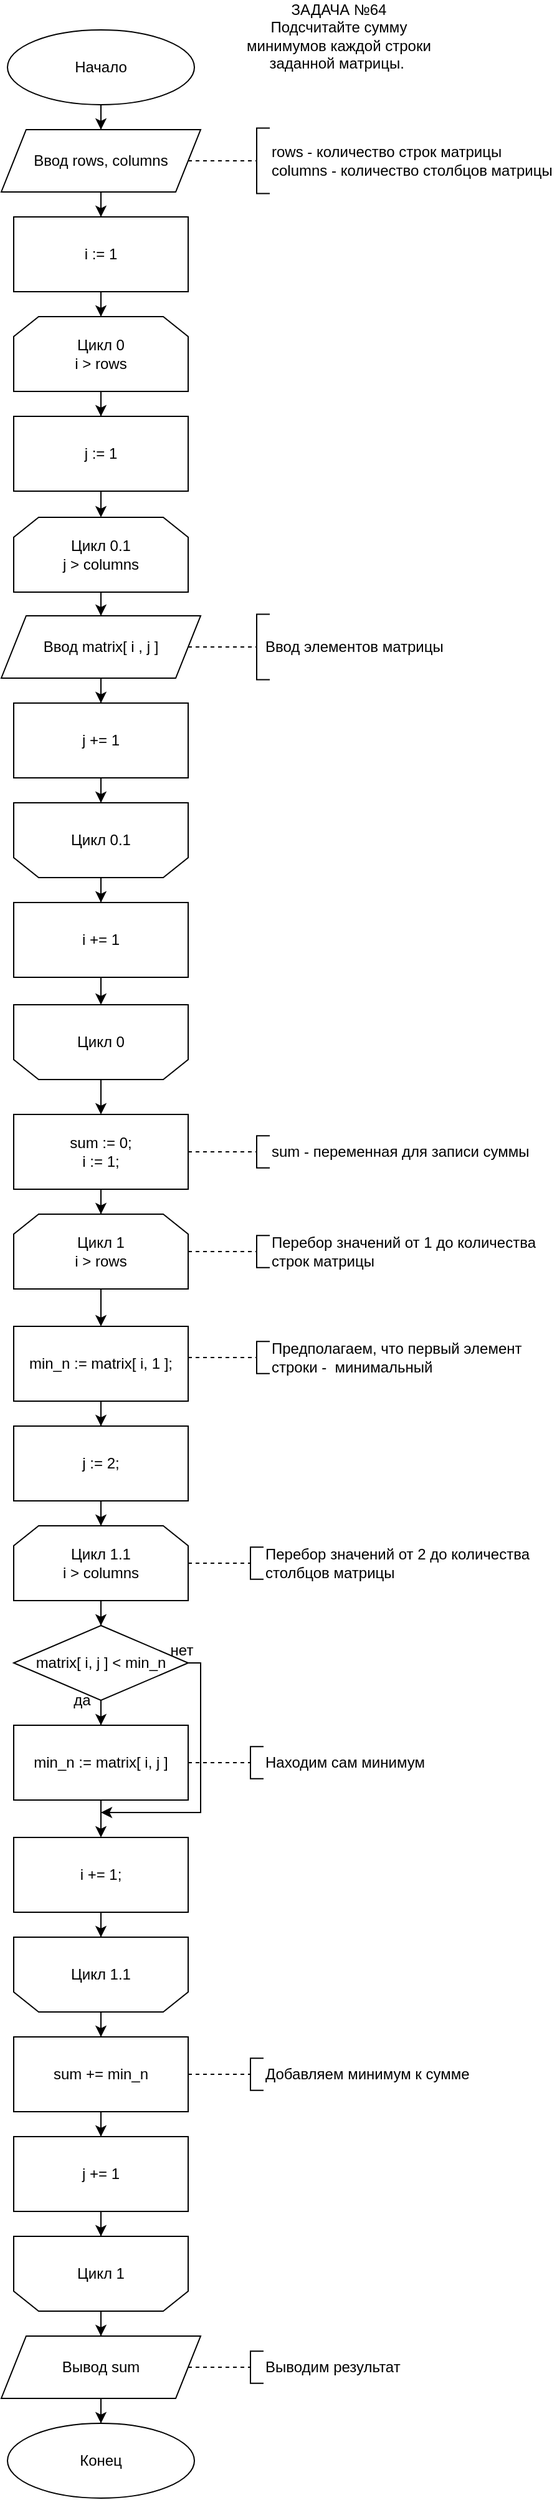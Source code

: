 <mxfile version="25.0.3">
  <diagram name="Страница — 1" id="_3Yx3TwnmL5n9iKDvyvT">
    <mxGraphModel dx="1290" dy="2905" grid="1" gridSize="10" guides="1" tooltips="1" connect="1" arrows="1" fold="1" page="1" pageScale="1" pageWidth="827" pageHeight="1169" math="0" shadow="0">
      <root>
        <mxCell id="0" />
        <mxCell id="1" parent="0" />
        <mxCell id="dWl6aGPDay4C_pRQuRMU-50" style="edgeStyle=orthogonalEdgeStyle;rounded=0;orthogonalLoop=1;jettySize=auto;html=1;" parent="1" source="pCuZbgJIY7cgScSA2mYV-2" target="dWl6aGPDay4C_pRQuRMU-27" edge="1">
          <mxGeometry relative="1" as="geometry" />
        </mxCell>
        <mxCell id="pCuZbgJIY7cgScSA2mYV-2" value="Начало" style="ellipse;whiteSpace=wrap;html=1;" parent="1" vertex="1">
          <mxGeometry x="125" y="-1830" width="150" height="60" as="geometry" />
        </mxCell>
        <mxCell id="pCuZbgJIY7cgScSA2mYV-5" style="edgeStyle=orthogonalEdgeStyle;rounded=0;orthogonalLoop=1;jettySize=auto;html=1;" parent="1" source="pCuZbgJIY7cgScSA2mYV-6" target="pCuZbgJIY7cgScSA2mYV-9" edge="1">
          <mxGeometry relative="1" as="geometry" />
        </mxCell>
        <mxCell id="pCuZbgJIY7cgScSA2mYV-6" value="sum := 0;&lt;div&gt;i := 1;&lt;/div&gt;" style="rounded=0;whiteSpace=wrap;html=1;" parent="1" vertex="1">
          <mxGeometry x="130" y="-960" width="140" height="60" as="geometry" />
        </mxCell>
        <mxCell id="pCuZbgJIY7cgScSA2mYV-7" value="Конец" style="ellipse;whiteSpace=wrap;html=1;" parent="1" vertex="1">
          <mxGeometry x="125" y="90" width="150" height="60" as="geometry" />
        </mxCell>
        <mxCell id="pCuZbgJIY7cgScSA2mYV-8" style="edgeStyle=orthogonalEdgeStyle;rounded=0;orthogonalLoop=1;jettySize=auto;html=1;" parent="1" source="pCuZbgJIY7cgScSA2mYV-9" target="pCuZbgJIY7cgScSA2mYV-11" edge="1">
          <mxGeometry relative="1" as="geometry" />
        </mxCell>
        <mxCell id="pCuZbgJIY7cgScSA2mYV-9" value="Цикл 1&lt;div&gt;i &amp;gt; rows&lt;/div&gt;" style="shape=loopLimit;whiteSpace=wrap;html=1;" parent="1" vertex="1">
          <mxGeometry x="130" y="-880" width="140" height="60" as="geometry" />
        </mxCell>
        <mxCell id="pCuZbgJIY7cgScSA2mYV-10" style="edgeStyle=orthogonalEdgeStyle;rounded=0;orthogonalLoop=1;jettySize=auto;html=1;" parent="1" source="pCuZbgJIY7cgScSA2mYV-11" target="pCuZbgJIY7cgScSA2mYV-12" edge="1">
          <mxGeometry relative="1" as="geometry" />
        </mxCell>
        <mxCell id="pCuZbgJIY7cgScSA2mYV-11" value="min_n :=&amp;nbsp;matrix[ i, 1 ];" style="rounded=0;whiteSpace=wrap;html=1;" parent="1" vertex="1">
          <mxGeometry x="130" y="-790" width="140" height="60" as="geometry" />
        </mxCell>
        <mxCell id="pCuZbgJIY7cgScSA2mYV-12" value="j := 2;" style="rounded=0;whiteSpace=wrap;html=1;" parent="1" vertex="1">
          <mxGeometry x="130" y="-710" width="140" height="60" as="geometry" />
        </mxCell>
        <mxCell id="pCuZbgJIY7cgScSA2mYV-13" style="edgeStyle=orthogonalEdgeStyle;rounded=0;orthogonalLoop=1;jettySize=auto;html=1;" parent="1" source="pCuZbgJIY7cgScSA2mYV-14" target="pCuZbgJIY7cgScSA2mYV-17" edge="1">
          <mxGeometry relative="1" as="geometry" />
        </mxCell>
        <mxCell id="pCuZbgJIY7cgScSA2mYV-14" value="Цикл 1.1&lt;div&gt;i &amp;gt; columns&lt;/div&gt;" style="shape=loopLimit;whiteSpace=wrap;html=1;" parent="1" vertex="1">
          <mxGeometry x="130" y="-630" width="140" height="60" as="geometry" />
        </mxCell>
        <mxCell id="pCuZbgJIY7cgScSA2mYV-15" style="edgeStyle=orthogonalEdgeStyle;rounded=0;orthogonalLoop=1;jettySize=auto;html=1;" parent="1" source="pCuZbgJIY7cgScSA2mYV-12" target="pCuZbgJIY7cgScSA2mYV-14" edge="1">
          <mxGeometry relative="1" as="geometry" />
        </mxCell>
        <mxCell id="pCuZbgJIY7cgScSA2mYV-16" style="edgeStyle=orthogonalEdgeStyle;rounded=0;orthogonalLoop=1;jettySize=auto;html=1;" parent="1" source="pCuZbgJIY7cgScSA2mYV-17" target="pCuZbgJIY7cgScSA2mYV-19" edge="1">
          <mxGeometry relative="1" as="geometry" />
        </mxCell>
        <mxCell id="pCuZbgJIY7cgScSA2mYV-56" style="edgeStyle=orthogonalEdgeStyle;rounded=0;orthogonalLoop=1;jettySize=auto;html=1;" parent="1" source="pCuZbgJIY7cgScSA2mYV-17" edge="1">
          <mxGeometry relative="1" as="geometry">
            <mxPoint x="200" y="-400" as="targetPoint" />
            <Array as="points">
              <mxPoint x="280" y="-520" />
              <mxPoint x="280" y="-400" />
            </Array>
          </mxGeometry>
        </mxCell>
        <mxCell id="pCuZbgJIY7cgScSA2mYV-17" value="matrix[ i, j ] &amp;lt; min_n" style="rhombus;whiteSpace=wrap;html=1;" parent="1" vertex="1">
          <mxGeometry x="130" y="-550" width="140" height="60" as="geometry" />
        </mxCell>
        <mxCell id="pCuZbgJIY7cgScSA2mYV-18" style="edgeStyle=orthogonalEdgeStyle;rounded=0;orthogonalLoop=1;jettySize=auto;html=1;" parent="1" source="pCuZbgJIY7cgScSA2mYV-19" target="pCuZbgJIY7cgScSA2mYV-21" edge="1">
          <mxGeometry relative="1" as="geometry" />
        </mxCell>
        <mxCell id="pCuZbgJIY7cgScSA2mYV-19" value="min_n := matrix[ i, j ]" style="rounded=0;whiteSpace=wrap;html=1;" parent="1" vertex="1">
          <mxGeometry x="130" y="-470" width="140" height="60" as="geometry" />
        </mxCell>
        <mxCell id="pCuZbgJIY7cgScSA2mYV-20" style="edgeStyle=orthogonalEdgeStyle;rounded=0;orthogonalLoop=1;jettySize=auto;html=1;" parent="1" source="pCuZbgJIY7cgScSA2mYV-21" target="pCuZbgJIY7cgScSA2mYV-23" edge="1">
          <mxGeometry relative="1" as="geometry" />
        </mxCell>
        <mxCell id="pCuZbgJIY7cgScSA2mYV-21" value="i += 1;" style="rounded=0;whiteSpace=wrap;html=1;" parent="1" vertex="1">
          <mxGeometry x="130" y="-380" width="140" height="60" as="geometry" />
        </mxCell>
        <mxCell id="pCuZbgJIY7cgScSA2mYV-22" style="edgeStyle=orthogonalEdgeStyle;rounded=0;orthogonalLoop=1;jettySize=auto;html=1;" parent="1" source="pCuZbgJIY7cgScSA2mYV-23" target="pCuZbgJIY7cgScSA2mYV-25" edge="1">
          <mxGeometry relative="1" as="geometry" />
        </mxCell>
        <mxCell id="pCuZbgJIY7cgScSA2mYV-23" value="Цикл 1.1" style="shape=loopLimit;whiteSpace=wrap;html=1;direction=west;" parent="1" vertex="1">
          <mxGeometry x="130" y="-300" width="140" height="60" as="geometry" />
        </mxCell>
        <mxCell id="pCuZbgJIY7cgScSA2mYV-24" style="edgeStyle=orthogonalEdgeStyle;rounded=0;orthogonalLoop=1;jettySize=auto;html=1;" parent="1" source="pCuZbgJIY7cgScSA2mYV-25" target="pCuZbgJIY7cgScSA2mYV-27" edge="1">
          <mxGeometry relative="1" as="geometry" />
        </mxCell>
        <mxCell id="pCuZbgJIY7cgScSA2mYV-25" value="sum += min_n" style="rounded=0;whiteSpace=wrap;html=1;" parent="1" vertex="1">
          <mxGeometry x="130" y="-220" width="140" height="60" as="geometry" />
        </mxCell>
        <mxCell id="pCuZbgJIY7cgScSA2mYV-26" style="edgeStyle=orthogonalEdgeStyle;rounded=0;orthogonalLoop=1;jettySize=auto;html=1;" parent="1" source="pCuZbgJIY7cgScSA2mYV-27" target="pCuZbgJIY7cgScSA2mYV-29" edge="1">
          <mxGeometry relative="1" as="geometry" />
        </mxCell>
        <mxCell id="pCuZbgJIY7cgScSA2mYV-27" value="j += 1" style="rounded=0;whiteSpace=wrap;html=1;" parent="1" vertex="1">
          <mxGeometry x="130" y="-140" width="140" height="60" as="geometry" />
        </mxCell>
        <mxCell id="pCuZbgJIY7cgScSA2mYV-28" style="edgeStyle=orthogonalEdgeStyle;rounded=0;orthogonalLoop=1;jettySize=auto;html=1;" parent="1" source="pCuZbgJIY7cgScSA2mYV-29" target="pCuZbgJIY7cgScSA2mYV-31" edge="1">
          <mxGeometry relative="1" as="geometry" />
        </mxCell>
        <mxCell id="pCuZbgJIY7cgScSA2mYV-29" value="Цикл 1" style="shape=loopLimit;whiteSpace=wrap;html=1;direction=west;" parent="1" vertex="1">
          <mxGeometry x="130" y="-60" width="140" height="60" as="geometry" />
        </mxCell>
        <mxCell id="pCuZbgJIY7cgScSA2mYV-30" style="edgeStyle=orthogonalEdgeStyle;rounded=0;orthogonalLoop=1;jettySize=auto;html=1;" parent="1" source="pCuZbgJIY7cgScSA2mYV-31" target="pCuZbgJIY7cgScSA2mYV-7" edge="1">
          <mxGeometry relative="1" as="geometry" />
        </mxCell>
        <mxCell id="pCuZbgJIY7cgScSA2mYV-31" value="Вывод sum" style="shape=parallelogram;perimeter=parallelogramPerimeter;whiteSpace=wrap;html=1;fixedSize=1;" parent="1" vertex="1">
          <mxGeometry x="120" y="20" width="160" height="50" as="geometry" />
        </mxCell>
        <mxCell id="pCuZbgJIY7cgScSA2mYV-35" value="" style="endArrow=none;dashed=1;html=1;rounded=0;" parent="1" target="pCuZbgJIY7cgScSA2mYV-36" edge="1">
          <mxGeometry width="50" height="50" relative="1" as="geometry">
            <mxPoint x="270" y="-930" as="sourcePoint" />
            <mxPoint x="345" y="-925" as="targetPoint" />
          </mxGeometry>
        </mxCell>
        <mxCell id="pCuZbgJIY7cgScSA2mYV-36" value="" style="shape=partialRectangle;whiteSpace=wrap;html=1;bottom=1;right=1;left=1;top=0;fillColor=none;routingCenterX=-0.5;rotation=90;" parent="1" vertex="1">
          <mxGeometry x="317.18" y="-935" width="25.63" height="10" as="geometry" />
        </mxCell>
        <mxCell id="pCuZbgJIY7cgScSA2mYV-37" value="sum - переменная для записи суммы" style="text;html=1;align=left;verticalAlign=middle;whiteSpace=wrap;rounded=0;" parent="1" vertex="1">
          <mxGeometry x="335" y="-945" width="230" height="30" as="geometry" />
        </mxCell>
        <mxCell id="pCuZbgJIY7cgScSA2mYV-38" value="" style="endArrow=none;dashed=1;html=1;rounded=0;" parent="1" target="pCuZbgJIY7cgScSA2mYV-39" edge="1">
          <mxGeometry width="50" height="50" relative="1" as="geometry">
            <mxPoint x="270" y="-850" as="sourcePoint" />
            <mxPoint x="345" y="-845" as="targetPoint" />
          </mxGeometry>
        </mxCell>
        <mxCell id="pCuZbgJIY7cgScSA2mYV-39" value="" style="shape=partialRectangle;whiteSpace=wrap;html=1;bottom=1;right=1;left=1;top=0;fillColor=none;routingCenterX=-0.5;rotation=90;" parent="1" vertex="1">
          <mxGeometry x="317.18" y="-855" width="25.63" height="10" as="geometry" />
        </mxCell>
        <mxCell id="pCuZbgJIY7cgScSA2mYV-40" value="Перебор значений от 1 до количества строк матрицы" style="text;html=1;align=left;verticalAlign=middle;whiteSpace=wrap;rounded=0;" parent="1" vertex="1">
          <mxGeometry x="335" y="-865" width="230" height="30" as="geometry" />
        </mxCell>
        <mxCell id="pCuZbgJIY7cgScSA2mYV-41" value="" style="endArrow=none;dashed=1;html=1;rounded=0;" parent="1" source="pCuZbgJIY7cgScSA2mYV-14" target="pCuZbgJIY7cgScSA2mYV-42" edge="1">
          <mxGeometry width="50" height="50" relative="1" as="geometry">
            <mxPoint x="265" y="-600" as="sourcePoint" />
            <mxPoint x="340" y="-595" as="targetPoint" />
          </mxGeometry>
        </mxCell>
        <mxCell id="pCuZbgJIY7cgScSA2mYV-42" value="" style="shape=partialRectangle;whiteSpace=wrap;html=1;bottom=1;right=1;left=1;top=0;fillColor=none;routingCenterX=-0.5;rotation=90;" parent="1" vertex="1">
          <mxGeometry x="312.18" y="-605" width="25.63" height="10" as="geometry" />
        </mxCell>
        <mxCell id="pCuZbgJIY7cgScSA2mYV-43" value="Перебор значений от 2 до количества столбцов матрицы" style="text;html=1;align=left;verticalAlign=middle;whiteSpace=wrap;rounded=0;" parent="1" vertex="1">
          <mxGeometry x="330" y="-615" width="230" height="30" as="geometry" />
        </mxCell>
        <mxCell id="pCuZbgJIY7cgScSA2mYV-44" value="" style="endArrow=none;dashed=1;html=1;rounded=0;" parent="1" target="pCuZbgJIY7cgScSA2mYV-45" edge="1">
          <mxGeometry width="50" height="50" relative="1" as="geometry">
            <mxPoint x="270" y="-765" as="sourcePoint" />
            <mxPoint x="345" y="-760" as="targetPoint" />
          </mxGeometry>
        </mxCell>
        <mxCell id="pCuZbgJIY7cgScSA2mYV-45" value="" style="shape=partialRectangle;whiteSpace=wrap;html=1;bottom=1;right=1;left=1;top=0;fillColor=none;routingCenterX=-0.5;rotation=90;" parent="1" vertex="1">
          <mxGeometry x="317.18" y="-770" width="25.63" height="10" as="geometry" />
        </mxCell>
        <mxCell id="pCuZbgJIY7cgScSA2mYV-46" value="Предполагаем, что первый элемент строки -&amp;nbsp; минимальный" style="text;html=1;align=left;verticalAlign=middle;whiteSpace=wrap;rounded=0;" parent="1" vertex="1">
          <mxGeometry x="335" y="-780" width="230" height="30" as="geometry" />
        </mxCell>
        <mxCell id="pCuZbgJIY7cgScSA2mYV-47" value="" style="endArrow=none;dashed=1;html=1;rounded=0;" parent="1" target="pCuZbgJIY7cgScSA2mYV-48" edge="1">
          <mxGeometry width="50" height="50" relative="1" as="geometry">
            <mxPoint x="270" y="-440" as="sourcePoint" />
            <mxPoint x="340" y="-435" as="targetPoint" />
          </mxGeometry>
        </mxCell>
        <mxCell id="pCuZbgJIY7cgScSA2mYV-48" value="" style="shape=partialRectangle;whiteSpace=wrap;html=1;bottom=1;right=1;left=1;top=0;fillColor=none;routingCenterX=-0.5;rotation=90;" parent="1" vertex="1">
          <mxGeometry x="312.18" y="-445" width="25.63" height="10" as="geometry" />
        </mxCell>
        <mxCell id="pCuZbgJIY7cgScSA2mYV-49" value="Находим сам минимум" style="text;html=1;align=left;verticalAlign=middle;whiteSpace=wrap;rounded=0;" parent="1" vertex="1">
          <mxGeometry x="330" y="-455" width="230" height="30" as="geometry" />
        </mxCell>
        <mxCell id="pCuZbgJIY7cgScSA2mYV-50" value="" style="endArrow=none;dashed=1;html=1;rounded=0;" parent="1" target="pCuZbgJIY7cgScSA2mYV-51" edge="1">
          <mxGeometry width="50" height="50" relative="1" as="geometry">
            <mxPoint x="270" y="-190" as="sourcePoint" />
            <mxPoint x="340" y="-185" as="targetPoint" />
          </mxGeometry>
        </mxCell>
        <mxCell id="pCuZbgJIY7cgScSA2mYV-51" value="" style="shape=partialRectangle;whiteSpace=wrap;html=1;bottom=1;right=1;left=1;top=0;fillColor=none;routingCenterX=-0.5;rotation=90;" parent="1" vertex="1">
          <mxGeometry x="312.18" y="-195" width="25.63" height="10" as="geometry" />
        </mxCell>
        <mxCell id="pCuZbgJIY7cgScSA2mYV-52" value="Добавляем минимум к сумме" style="text;html=1;align=left;verticalAlign=middle;whiteSpace=wrap;rounded=0;" parent="1" vertex="1">
          <mxGeometry x="330" y="-205" width="230" height="30" as="geometry" />
        </mxCell>
        <mxCell id="pCuZbgJIY7cgScSA2mYV-53" value="" style="endArrow=none;dashed=1;html=1;rounded=0;" parent="1" target="pCuZbgJIY7cgScSA2mYV-54" edge="1">
          <mxGeometry width="50" height="50" relative="1" as="geometry">
            <mxPoint x="270" y="45" as="sourcePoint" />
            <mxPoint x="340" y="50" as="targetPoint" />
          </mxGeometry>
        </mxCell>
        <mxCell id="pCuZbgJIY7cgScSA2mYV-54" value="" style="shape=partialRectangle;whiteSpace=wrap;html=1;bottom=1;right=1;left=1;top=0;fillColor=none;routingCenterX=-0.5;rotation=90;" parent="1" vertex="1">
          <mxGeometry x="312.18" y="40" width="25.63" height="10" as="geometry" />
        </mxCell>
        <mxCell id="pCuZbgJIY7cgScSA2mYV-55" value="Выводим результат" style="text;html=1;align=left;verticalAlign=middle;whiteSpace=wrap;rounded=0;" parent="1" vertex="1">
          <mxGeometry x="330" y="30" width="230" height="30" as="geometry" />
        </mxCell>
        <mxCell id="pCuZbgJIY7cgScSA2mYV-57" value="да" style="text;html=1;align=center;verticalAlign=middle;whiteSpace=wrap;rounded=0;" parent="1" vertex="1">
          <mxGeometry x="170" y="-500" width="30" height="20" as="geometry" />
        </mxCell>
        <mxCell id="pCuZbgJIY7cgScSA2mYV-58" value="нет" style="text;html=1;align=center;verticalAlign=middle;whiteSpace=wrap;rounded=0;" parent="1" vertex="1">
          <mxGeometry x="250" y="-540" width="30" height="20" as="geometry" />
        </mxCell>
        <mxCell id="n7oNaHImS-TdyQOHVLtw-1" value="ЗАДАЧА №64&lt;div&gt;Подсчитайте сумму минимумов каждой строки заданной матрицы.&amp;nbsp;&lt;br&gt;&lt;/div&gt;" style="text;html=1;align=center;verticalAlign=middle;whiteSpace=wrap;rounded=0;" parent="1" vertex="1">
          <mxGeometry x="303.75" y="-1840" width="173.75" height="30" as="geometry" />
        </mxCell>
        <mxCell id="dWl6aGPDay4C_pRQuRMU-26" style="edgeStyle=orthogonalEdgeStyle;rounded=0;orthogonalLoop=1;jettySize=auto;html=1;" parent="1" source="dWl6aGPDay4C_pRQuRMU-27" target="dWl6aGPDay4C_pRQuRMU-38" edge="1">
          <mxGeometry relative="1" as="geometry" />
        </mxCell>
        <mxCell id="dWl6aGPDay4C_pRQuRMU-27" value="Ввод rows, columns" style="shape=parallelogram;perimeter=parallelogramPerimeter;whiteSpace=wrap;html=1;fixedSize=1;" parent="1" vertex="1">
          <mxGeometry x="120" y="-1750" width="160" height="50" as="geometry" />
        </mxCell>
        <mxCell id="dWl6aGPDay4C_pRQuRMU-28" value="" style="endArrow=none;dashed=1;html=1;rounded=0;" parent="1" target="dWl6aGPDay4C_pRQuRMU-29" edge="1">
          <mxGeometry width="50" height="50" relative="1" as="geometry">
            <mxPoint x="270" y="-1725" as="sourcePoint" />
            <mxPoint x="345" y="-1720" as="targetPoint" />
          </mxGeometry>
        </mxCell>
        <mxCell id="dWl6aGPDay4C_pRQuRMU-29" value="" style="shape=partialRectangle;whiteSpace=wrap;html=1;bottom=1;right=1;left=1;top=0;fillColor=none;routingCenterX=-0.5;rotation=90;" parent="1" vertex="1">
          <mxGeometry x="303.75" y="-1730" width="52.5" height="10" as="geometry" />
        </mxCell>
        <mxCell id="dWl6aGPDay4C_pRQuRMU-30" value="rows - количество строк матрицы&lt;br&gt;columns - количество столбцов матрицы" style="text;html=1;align=left;verticalAlign=middle;whiteSpace=wrap;rounded=0;" parent="1" vertex="1">
          <mxGeometry x="335" y="-1740" width="230" height="30" as="geometry" />
        </mxCell>
        <mxCell id="dWl6aGPDay4C_pRQuRMU-31" style="edgeStyle=orthogonalEdgeStyle;rounded=0;orthogonalLoop=1;jettySize=auto;html=1;" parent="1" source="dWl6aGPDay4C_pRQuRMU-32" target="dWl6aGPDay4C_pRQuRMU-40" edge="1">
          <mxGeometry relative="1" as="geometry" />
        </mxCell>
        <mxCell id="dWl6aGPDay4C_pRQuRMU-32" value="Цикл 0&lt;div&gt;i &amp;gt; rows&lt;/div&gt;" style="shape=loopLimit;whiteSpace=wrap;html=1;" parent="1" vertex="1">
          <mxGeometry x="130" y="-1600" width="140" height="60" as="geometry" />
        </mxCell>
        <mxCell id="dWl6aGPDay4C_pRQuRMU-33" style="edgeStyle=orthogonalEdgeStyle;rounded=0;orthogonalLoop=1;jettySize=auto;html=1;entryX=0.5;entryY=0;entryDx=0;entryDy=0;" parent="1" source="dWl6aGPDay4C_pRQuRMU-34" target="dWl6aGPDay4C_pRQuRMU-46" edge="1">
          <mxGeometry relative="1" as="geometry" />
        </mxCell>
        <mxCell id="dWl6aGPDay4C_pRQuRMU-34" value="Цикл 0.1" style="shape=loopLimit;whiteSpace=wrap;html=1;direction=west;" parent="1" vertex="1">
          <mxGeometry x="130" y="-1210" width="140" height="60" as="geometry" />
        </mxCell>
        <mxCell id="dWl6aGPDay4C_pRQuRMU-35" style="edgeStyle=orthogonalEdgeStyle;rounded=0;orthogonalLoop=1;jettySize=auto;html=1;" parent="1" source="dWl6aGPDay4C_pRQuRMU-36" target="dWl6aGPDay4C_pRQuRMU-42" edge="1">
          <mxGeometry relative="1" as="geometry" />
        </mxCell>
        <mxCell id="dWl6aGPDay4C_pRQuRMU-36" value="Цикл 0.1&lt;div&gt;j &amp;gt; columns&lt;/div&gt;" style="shape=loopLimit;whiteSpace=wrap;html=1;" parent="1" vertex="1">
          <mxGeometry x="130" y="-1439" width="140" height="60" as="geometry" />
        </mxCell>
        <mxCell id="dWl6aGPDay4C_pRQuRMU-37" style="edgeStyle=orthogonalEdgeStyle;rounded=0;orthogonalLoop=1;jettySize=auto;html=1;" parent="1" source="dWl6aGPDay4C_pRQuRMU-38" target="dWl6aGPDay4C_pRQuRMU-32" edge="1">
          <mxGeometry relative="1" as="geometry" />
        </mxCell>
        <mxCell id="dWl6aGPDay4C_pRQuRMU-38" value="i := 1" style="rounded=0;whiteSpace=wrap;html=1;" parent="1" vertex="1">
          <mxGeometry x="130" y="-1680" width="140" height="60" as="geometry" />
        </mxCell>
        <mxCell id="dWl6aGPDay4C_pRQuRMU-39" style="edgeStyle=orthogonalEdgeStyle;rounded=0;orthogonalLoop=1;jettySize=auto;html=1;" parent="1" source="dWl6aGPDay4C_pRQuRMU-40" target="dWl6aGPDay4C_pRQuRMU-36" edge="1">
          <mxGeometry relative="1" as="geometry" />
        </mxCell>
        <mxCell id="dWl6aGPDay4C_pRQuRMU-40" value="j := 1" style="rounded=0;whiteSpace=wrap;html=1;" parent="1" vertex="1">
          <mxGeometry x="130" y="-1520" width="140" height="60" as="geometry" />
        </mxCell>
        <mxCell id="dWl6aGPDay4C_pRQuRMU-41" style="edgeStyle=orthogonalEdgeStyle;rounded=0;orthogonalLoop=1;jettySize=auto;html=1;" parent="1" source="dWl6aGPDay4C_pRQuRMU-42" target="dWl6aGPDay4C_pRQuRMU-44" edge="1">
          <mxGeometry relative="1" as="geometry" />
        </mxCell>
        <mxCell id="dWl6aGPDay4C_pRQuRMU-42" value="Ввод matrix[ i , j ]" style="shape=parallelogram;perimeter=parallelogramPerimeter;whiteSpace=wrap;html=1;fixedSize=1;" parent="1" vertex="1">
          <mxGeometry x="120" y="-1360" width="160" height="50" as="geometry" />
        </mxCell>
        <mxCell id="dWl6aGPDay4C_pRQuRMU-43" style="edgeStyle=orthogonalEdgeStyle;rounded=0;orthogonalLoop=1;jettySize=auto;html=1;" parent="1" source="dWl6aGPDay4C_pRQuRMU-44" target="dWl6aGPDay4C_pRQuRMU-34" edge="1">
          <mxGeometry relative="1" as="geometry" />
        </mxCell>
        <mxCell id="dWl6aGPDay4C_pRQuRMU-44" value="j += 1" style="rounded=0;whiteSpace=wrap;html=1;" parent="1" vertex="1">
          <mxGeometry x="130" y="-1290" width="140" height="60" as="geometry" />
        </mxCell>
        <mxCell id="dWl6aGPDay4C_pRQuRMU-45" style="edgeStyle=orthogonalEdgeStyle;rounded=0;orthogonalLoop=1;jettySize=auto;html=1;entryX=0.5;entryY=1;entryDx=0;entryDy=0;" parent="1" source="dWl6aGPDay4C_pRQuRMU-46" target="dWl6aGPDay4C_pRQuRMU-47" edge="1">
          <mxGeometry relative="1" as="geometry" />
        </mxCell>
        <mxCell id="dWl6aGPDay4C_pRQuRMU-46" value="i += 1" style="rounded=0;whiteSpace=wrap;html=1;" parent="1" vertex="1">
          <mxGeometry x="130" y="-1130" width="140" height="60" as="geometry" />
        </mxCell>
        <mxCell id="dWl6aGPDay4C_pRQuRMU-52" style="edgeStyle=orthogonalEdgeStyle;rounded=0;orthogonalLoop=1;jettySize=auto;html=1;" parent="1" source="dWl6aGPDay4C_pRQuRMU-47" target="pCuZbgJIY7cgScSA2mYV-6" edge="1">
          <mxGeometry relative="1" as="geometry" />
        </mxCell>
        <mxCell id="dWl6aGPDay4C_pRQuRMU-47" value="Цикл 0" style="shape=loopLimit;whiteSpace=wrap;html=1;direction=west;" parent="1" vertex="1">
          <mxGeometry x="130" y="-1048" width="140" height="60" as="geometry" />
        </mxCell>
        <mxCell id="dWl6aGPDay4C_pRQuRMU-48" value="" style="endArrow=none;dashed=1;html=1;rounded=0;" parent="1" target="dWl6aGPDay4C_pRQuRMU-49" edge="1">
          <mxGeometry width="50" height="50" relative="1" as="geometry">
            <mxPoint x="270" y="-1335" as="sourcePoint" />
            <mxPoint x="345" y="-1330" as="targetPoint" />
          </mxGeometry>
        </mxCell>
        <mxCell id="dWl6aGPDay4C_pRQuRMU-49" value="" style="shape=partialRectangle;whiteSpace=wrap;html=1;bottom=1;right=1;left=1;top=0;fillColor=none;routingCenterX=-0.5;rotation=90;" parent="1" vertex="1">
          <mxGeometry x="303.75" y="-1340" width="52.5" height="10" as="geometry" />
        </mxCell>
        <mxCell id="dWl6aGPDay4C_pRQuRMU-51" value="Ввод элементов матрицы" style="text;html=1;align=left;verticalAlign=middle;whiteSpace=wrap;rounded=0;" parent="1" vertex="1">
          <mxGeometry x="330" y="-1350" width="230" height="30" as="geometry" />
        </mxCell>
      </root>
    </mxGraphModel>
  </diagram>
</mxfile>
